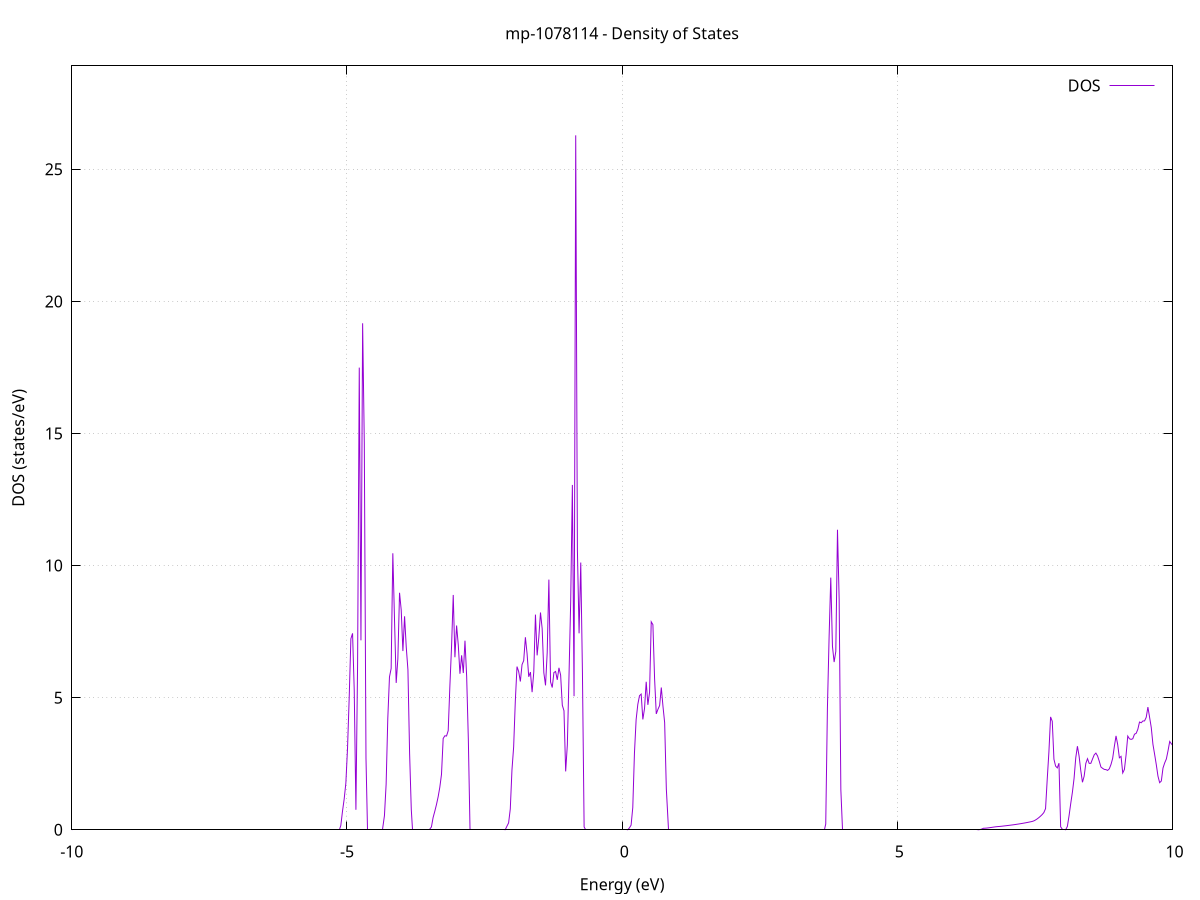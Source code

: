 set title 'mp-1078114 - Density of States'
set xlabel 'Energy (eV)'
set ylabel 'DOS (states/eV)'
set grid
set xrange [-10:10]
set yrange [0:28.915]
set xzeroaxis lt -1
set terminal png size 800,600
set output 'mp-1078114_dos_gnuplot.png'
plot '-' using 1:2 with lines title 'DOS'
-46.088300 0.000000
-46.057800 0.000000
-46.027300 0.000000
-45.996800 0.000000
-45.966300 0.000000
-45.935800 0.000000
-45.905300 0.000000
-45.874900 0.000000
-45.844400 0.000000
-45.813900 0.000000
-45.783400 0.000000
-45.752900 0.000000
-45.722400 0.000000
-45.691900 0.000000
-45.661400 0.000000
-45.631000 0.000000
-45.600500 0.000000
-45.570000 0.000000
-45.539500 0.000000
-45.509000 0.000000
-45.478500 0.000000
-45.448000 0.000000
-45.417500 0.000000
-45.387000 0.000000
-45.356600 0.000000
-45.326100 0.000000
-45.295600 0.000000
-45.265100 0.000000
-45.234600 0.000000
-45.204100 0.000000
-45.173600 0.000000
-45.143100 0.000000
-45.112600 0.000000
-45.082200 0.000000
-45.051700 0.000000
-45.021200 0.000000
-44.990700 0.000000
-44.960200 0.000000
-44.929700 0.000000
-44.899200 0.000000
-44.868700 0.000000
-44.838300 0.000000
-44.807800 0.000000
-44.777300 0.000000
-44.746800 0.000000
-44.716300 0.000000
-44.685800 0.000000
-44.655300 0.000000
-44.624800 0.000000
-44.594300 0.000000
-44.563900 0.000000
-44.533400 0.000000
-44.502900 0.000000
-44.472400 0.000000
-44.441900 0.000000
-44.411400 0.000000
-44.380900 0.000000
-44.350400 0.000000
-44.319900 0.000000
-44.289500 0.000000
-44.259000 0.000000
-44.228500 0.000000
-44.198000 0.000000
-44.167500 0.000000
-44.137000 0.000000
-44.106500 0.000000
-44.076000 0.000000
-44.045600 0.000000
-44.015100 0.000000
-43.984600 0.000000
-43.954100 0.000000
-43.923600 0.000000
-43.893100 0.000000
-43.862600 0.000000
-43.832100 0.000000
-43.801600 0.000000
-43.771200 0.000000
-43.740700 0.000000
-43.710200 0.000000
-43.679700 0.000000
-43.649200 0.000000
-43.618700 0.000000
-43.588200 0.000000
-43.557700 0.000000
-43.527200 0.000000
-43.496800 0.000000
-43.466300 0.000000
-43.435800 0.000000
-43.405300 0.000000
-43.374800 0.000000
-43.344300 0.000000
-43.313800 0.000000
-43.283300 0.000000
-43.252900 0.000000
-43.222400 0.000000
-43.191900 0.000000
-43.161400 0.000000
-43.130900 0.000000
-43.100400 0.000000
-43.069900 0.000000
-43.039400 0.000000
-43.008900 0.000000
-42.978500 0.000000
-42.948000 0.000000
-42.917500 0.000000
-42.887000 0.000000
-42.856500 0.000000
-42.826000 0.000000
-42.795500 0.000000
-42.765000 0.000000
-42.734500 0.000000
-42.704100 0.000000
-42.673600 0.000000
-42.643100 0.000000
-42.612600 0.000000
-42.582100 0.000000
-42.551600 0.000000
-42.521100 0.000000
-42.490600 0.000000
-42.460200 0.000000
-42.429700 0.000000
-42.399200 0.000000
-42.368700 0.000000
-42.338200 0.000000
-42.307700 0.000000
-42.277200 0.000000
-42.246700 0.000000
-42.216200 0.000000
-42.185800 0.000000
-42.155300 0.000000
-42.124800 0.000000
-42.094300 0.000000
-42.063800 0.000000
-42.033300 0.000000
-42.002800 0.000000
-41.972300 0.000000
-41.941900 0.000000
-41.911400 0.000000
-41.880900 0.000000
-41.850400 0.000000
-41.819900 0.000000
-41.789400 0.000000
-41.758900 0.000000
-41.728400 0.000000
-41.697900 0.000000
-41.667500 0.000000
-41.637000 0.000000
-41.606500 0.000000
-41.576000 0.000000
-41.545500 0.000000
-41.515000 0.000000
-41.484500 0.000000
-41.454000 0.000000
-41.423500 0.000000
-41.393100 0.000000
-41.362600 0.000000
-41.332100 0.000000
-41.301600 0.000000
-41.271100 0.000000
-41.240600 0.000000
-41.210100 0.000000
-41.179600 0.000000
-41.149200 0.000000
-41.118700 0.000000
-41.088200 0.000000
-41.057700 0.000000
-41.027200 0.000000
-40.996700 0.000000
-40.966200 0.000000
-40.935700 0.000000
-40.905200 0.000000
-40.874800 0.000000
-40.844300 0.000000
-40.813800 0.000000
-40.783300 0.000000
-40.752800 0.000000
-40.722300 0.000000
-40.691800 0.000000
-40.661300 0.000000
-40.630800 0.000000
-40.600400 0.000000
-40.569900 0.000000
-40.539400 0.000000
-40.508900 0.000000
-40.478400 0.000000
-40.447900 0.000000
-40.417400 0.000000
-40.386900 0.000000
-40.356500 0.000000
-40.326000 0.000000
-40.295500 0.000000
-40.265000 0.000000
-40.234500 0.000000
-40.204000 0.000000
-40.173500 0.000000
-40.143000 0.000000
-40.112500 0.000000
-40.082100 0.000000
-40.051600 0.000000
-40.021100 0.000000
-39.990600 0.000000
-39.960100 0.000000
-39.929600 0.000000
-39.899100 0.000000
-39.868600 0.000000
-39.838100 0.000000
-39.807700 0.000000
-39.777200 0.000000
-39.746700 0.000000
-39.716200 0.000000
-39.685700 0.000000
-39.655200 0.000000
-39.624700 0.000000
-39.594200 0.000000
-39.563800 0.000000
-39.533300 0.000000
-39.502800 0.000000
-39.472300 0.000000
-39.441800 0.000000
-39.411300 0.000000
-39.380800 0.000000
-39.350300 0.000000
-39.319800 0.000000
-39.289400 0.000000
-39.258900 0.000000
-39.228400 0.000000
-39.197900 0.000000
-39.167400 0.000000
-39.136900 0.000000
-39.106400 0.000000
-39.075900 0.000000
-39.045500 0.000000
-39.015000 0.000000
-38.984500 0.000000
-38.954000 0.000000
-38.923500 0.000000
-38.893000 0.000000
-38.862500 0.000000
-38.832000 0.000000
-38.801500 0.000000
-38.771100 0.000000
-38.740600 0.000000
-38.710100 0.000000
-38.679600 0.000000
-38.649100 0.000000
-38.618600 0.000000
-38.588100 0.000000
-38.557600 0.000000
-38.527100 0.000000
-38.496700 0.000000
-38.466200 0.000000
-38.435700 0.000000
-38.405200 0.000000
-38.374700 0.000000
-38.344200 0.000000
-38.313700 0.000000
-38.283200 0.000000
-38.252800 0.000000
-38.222300 0.000000
-38.191800 0.000000
-38.161300 0.000000
-38.130800 0.000000
-38.100300 0.000000
-38.069800 0.000000
-38.039300 0.000000
-38.008800 0.000000
-37.978400 0.000000
-37.947900 0.000000
-37.917400 0.000000
-37.886900 0.000000
-37.856400 0.000000
-37.825900 0.000000
-37.795400 0.000000
-37.764900 0.000000
-37.734400 0.000000
-37.704000 0.000000
-37.673500 0.000000
-37.643000 0.000000
-37.612500 0.000000
-37.582000 0.000000
-37.551500 0.000000
-37.521000 0.000000
-37.490500 0.000000
-37.460100 0.000000
-37.429600 0.000000
-37.399100 0.000000
-37.368600 0.000000
-37.338100 0.000000
-37.307600 0.000000
-37.277100 0.000000
-37.246600 0.000000
-37.216100 0.000000
-37.185700 0.000000
-37.155200 0.000000
-37.124700 0.000000
-37.094200 0.000000
-37.063700 0.000000
-37.033200 0.000000
-37.002700 0.000000
-36.972200 0.000000
-36.941700 0.000000
-36.911300 0.000000
-36.880800 0.000000
-36.850300 0.000000
-36.819800 0.000000
-36.789300 0.000000
-36.758800 0.000000
-36.728300 0.000000
-36.697800 0.000000
-36.667400 0.000000
-36.636900 0.000000
-36.606400 0.000000
-36.575900 0.000000
-36.545400 0.000000
-36.514900 0.000000
-36.484400 0.000000
-36.453900 0.000000
-36.423400 0.000000
-36.393000 0.000000
-36.362500 0.000000
-36.332000 0.000000
-36.301500 0.000000
-36.271000 0.000000
-36.240500 0.000000
-36.210000 0.000000
-36.179500 0.000000
-36.149000 0.000000
-36.118600 0.000000
-36.088100 0.000000
-36.057600 0.000000
-36.027100 0.000000
-35.996600 0.000000
-35.966100 0.000000
-35.935600 0.000000
-35.905100 0.000000
-35.874700 0.000000
-35.844200 0.000000
-35.813700 0.000000
-35.783200 0.000000
-35.752700 0.000000
-35.722200 0.000000
-35.691700 0.000000
-35.661200 0.000000
-35.630700 0.000000
-35.600300 0.000000
-35.569800 0.000000
-35.539300 0.000000
-35.508800 0.000000
-35.478300 0.000000
-35.447800 0.000000
-35.417300 0.000000
-35.386800 0.000000
-35.356400 0.000000
-35.325900 0.000000
-35.295400 0.000000
-35.264900 0.000000
-35.234400 0.000000
-35.203900 0.000000
-35.173400 0.000000
-35.142900 0.000000
-35.112400 0.000000
-35.082000 0.000000
-35.051500 0.000000
-35.021000 0.000000
-34.990500 0.000000
-34.960000 0.000000
-34.929500 0.000000
-34.899000 0.000000
-34.868500 0.000000
-34.838000 0.000000
-34.807600 0.000000
-34.777100 0.000000
-34.746600 0.000000
-34.716100 0.000000
-34.685600 0.000000
-34.655100 0.000000
-34.624600 0.000000
-34.594100 0.000000
-34.563700 0.000000
-34.533200 0.000000
-34.502700 0.000000
-34.472200 0.000000
-34.441700 0.000000
-34.411200 0.000000
-34.380700 0.000000
-34.350200 0.000000
-34.319700 0.000000
-34.289300 0.000000
-34.258800 0.000000
-34.228300 0.000000
-34.197800 0.000000
-34.167300 0.000000
-34.136800 0.000000
-34.106300 0.000000
-34.075800 0.000000
-34.045300 0.000000
-34.014900 0.000000
-33.984400 0.000000
-33.953900 0.000000
-33.923400 0.000000
-33.892900 0.000000
-33.862400 0.000000
-33.831900 0.000000
-33.801400 0.000000
-33.771000 0.000000
-33.740500 0.000000
-33.710000 0.000000
-33.679500 0.000000
-33.649000 0.000000
-33.618500 0.000000
-33.588000 0.000000
-33.557500 0.000000
-33.527000 0.000000
-33.496600 0.000000
-33.466100 0.000000
-33.435600 0.000000
-33.405100 0.000000
-33.374600 0.000000
-33.344100 0.000000
-33.313600 0.000000
-33.283100 0.000000
-33.252600 0.000000
-33.222200 0.000000
-33.191700 0.000000
-33.161200 0.000000
-33.130700 0.000000
-33.100200 0.000000
-33.069700 0.000000
-33.039200 0.000000
-33.008700 0.000000
-32.978300 0.000000
-32.947800 0.000000
-32.917300 0.000000
-32.886800 0.000000
-32.856300 0.000000
-32.825800 0.000000
-32.795300 0.000000
-32.764800 0.000000
-32.734300 0.000000
-32.703900 0.000000
-32.673400 0.000000
-32.642900 0.000000
-32.612400 0.000000
-32.581900 0.000000
-32.551400 0.000000
-32.520900 0.000000
-32.490400 0.000000
-32.460000 0.000000
-32.429500 0.000000
-32.399000 0.000000
-32.368500 0.000000
-32.338000 0.000000
-32.307500 0.000000
-32.277000 0.000000
-32.246500 0.000000
-32.216000 0.000000
-32.185600 0.000000
-32.155100 0.000000
-32.124600 0.000000
-32.094100 0.000000
-32.063600 0.000000
-32.033100 0.000000
-32.002600 0.000000
-31.972100 0.000000
-31.941600 0.000000
-31.911200 0.000000
-31.880700 0.000000
-31.850200 0.000000
-31.819700 0.000000
-31.789200 0.000000
-31.758700 0.000000
-31.728200 0.000000
-31.697700 0.000000
-31.667300 0.000000
-31.636800 0.000000
-31.606300 0.000000
-31.575800 0.000000
-31.545300 0.000000
-31.514800 0.000000
-31.484300 0.000000
-31.453800 0.000000
-31.423300 0.000000
-31.392900 0.000000
-31.362400 0.000000
-31.331900 0.000000
-31.301400 0.000000
-31.270900 0.000000
-31.240400 0.000000
-31.209900 0.000000
-31.179400 0.000000
-31.148900 0.000000
-31.118500 0.000000
-31.088000 0.000000
-31.057500 0.000000
-31.027000 0.000000
-30.996500 0.000000
-30.966000 0.000000
-30.935500 0.000000
-30.905000 0.000000
-30.874600 0.000000
-30.844100 0.000000
-30.813600 0.000000
-30.783100 0.000000
-30.752600 0.000000
-30.722100 0.000000
-30.691600 0.000000
-30.661100 0.000000
-30.630600 0.000000
-30.600200 0.000000
-30.569700 0.000000
-30.539200 0.000000
-30.508700 0.000000
-30.478200 0.000000
-30.447700 0.000000
-30.417200 0.000000
-30.386700 0.000000
-30.356200 0.000000
-30.325800 0.000000
-30.295300 0.000000
-30.264800 0.000000
-30.234300 0.000000
-30.203800 0.000000
-30.173300 0.000000
-30.142800 0.000000
-30.112300 0.000000
-30.081900 0.000000
-30.051400 0.000000
-30.020900 0.000000
-29.990400 0.000000
-29.959900 0.000000
-29.929400 0.000000
-29.898900 0.000000
-29.868400 0.000000
-29.837900 0.000000
-29.807500 0.000000
-29.777000 0.000000
-29.746500 0.000000
-29.716000 0.000000
-29.685500 0.000000
-29.655000 0.000000
-29.624500 0.000000
-29.594000 0.000000
-29.563500 0.000000
-29.533100 0.000000
-29.502600 0.000000
-29.472100 0.000000
-29.441600 0.000000
-29.411100 0.000000
-29.380600 0.000000
-29.350100 0.000000
-29.319600 0.000000
-29.289200 0.000000
-29.258700 0.000000
-29.228200 0.000000
-29.197700 0.000000
-29.167200 0.000000
-29.136700 0.000000
-29.106200 0.000000
-29.075700 0.000000
-29.045200 0.000000
-29.014800 0.000000
-28.984300 0.000000
-28.953800 0.000000
-28.923300 0.000000
-28.892800 0.000000
-28.862300 0.000000
-28.831800 0.000000
-28.801300 0.000000
-28.770900 0.000000
-28.740400 0.000000
-28.709900 0.000000
-28.679400 0.000000
-28.648900 0.000000
-28.618400 0.000000
-28.587900 0.000000
-28.557400 0.000000
-28.526900 0.000000
-28.496500 0.000000
-28.466000 0.000000
-28.435500 0.000000
-28.405000 0.000000
-28.374500 0.000000
-28.344000 0.000000
-28.313500 0.000000
-28.283000 0.000000
-28.252500 0.000000
-28.222100 0.000000
-28.191600 0.000000
-28.161100 0.000000
-28.130600 0.000000
-28.100100 0.000000
-28.069600 0.000000
-28.039100 0.000000
-28.008600 0.000000
-27.978200 0.000000
-27.947700 0.000000
-27.917200 0.000000
-27.886700 0.000000
-27.856200 0.000000
-27.825700 0.000000
-27.795200 0.000000
-27.764700 0.000000
-27.734200 0.000000
-27.703800 0.000000
-27.673300 0.000000
-27.642800 0.000000
-27.612300 0.000000
-27.581800 0.000000
-27.551300 0.000000
-27.520800 0.000000
-27.490300 0.000000
-27.459800 0.000000
-27.429400 0.000000
-27.398900 0.000000
-27.368400 0.000000
-27.337900 0.000000
-27.307400 0.000000
-27.276900 0.000000
-27.246400 0.000000
-27.215900 0.000000
-27.185500 0.000000
-27.155000 0.000000
-27.124500 0.000000
-27.094000 0.000000
-27.063500 0.000000
-27.033000 0.000000
-27.002500 0.000000
-26.972000 0.000000
-26.941500 0.000000
-26.911100 0.000000
-26.880600 0.000000
-26.850100 0.000000
-26.819600 0.000000
-26.789100 0.000000
-26.758600 0.000000
-26.728100 0.000000
-26.697600 0.000000
-26.667100 0.000000
-26.636700 0.000000
-26.606200 0.000000
-26.575700 0.000000
-26.545200 0.000000
-26.514700 0.000000
-26.484200 0.000000
-26.453700 0.000000
-26.423200 0.000000
-26.392800 0.000000
-26.362300 0.000000
-26.331800 0.000000
-26.301300 0.000000
-26.270800 0.000000
-26.240300 0.000000
-26.209800 0.000000
-26.179300 0.000000
-26.148800 0.000000
-26.118400 0.000000
-26.087900 0.000000
-26.057400 0.000000
-26.026900 0.000000
-25.996400 0.000000
-25.965900 0.000000
-25.935400 0.000000
-25.904900 0.000000
-25.874500 0.000000
-25.844000 0.000000
-25.813500 0.000000
-25.783000 0.000000
-25.752500 0.000000
-25.722000 0.000000
-25.691500 0.000000
-25.661000 0.000000
-25.630500 0.000000
-25.600100 0.000000
-25.569600 0.000000
-25.539100 0.000000
-25.508600 0.000000
-25.478100 0.000000
-25.447600 0.000000
-25.417100 0.000000
-25.386600 0.000000
-25.356100 0.000000
-25.325700 0.000000
-25.295200 0.000000
-25.264700 0.000000
-25.234200 0.000000
-25.203700 0.000000
-25.173200 0.000000
-25.142700 0.000000
-25.112200 0.000000
-25.081800 0.000000
-25.051300 0.000000
-25.020800 0.000000
-24.990300 0.000000
-24.959800 0.000000
-24.929300 0.000000
-24.898800 0.000000
-24.868300 0.000000
-24.837800 0.000000
-24.807400 0.000000
-24.776900 0.000000
-24.746400 0.000000
-24.715900 0.000000
-24.685400 0.000000
-24.654900 0.000000
-24.624400 0.000000
-24.593900 0.000000
-24.563400 0.000000
-24.533000 0.000000
-24.502500 0.000000
-24.472000 0.000000
-24.441500 0.000000
-24.411000 0.000000
-24.380500 0.000000
-24.350000 0.000000
-24.319500 0.000000
-24.289100 0.000000
-24.258600 0.000000
-24.228100 0.000000
-24.197600 0.000000
-24.167100 0.000000
-24.136600 0.000000
-24.106100 0.000000
-24.075600 0.000000
-24.045100 0.000000
-24.014700 0.000000
-23.984200 0.000000
-23.953700 0.000000
-23.923200 0.000000
-23.892700 0.000000
-23.862200 0.000000
-23.831700 0.000000
-23.801200 0.000000
-23.770700 0.000000
-23.740300 0.000000
-23.709800 0.000000
-23.679300 0.000000
-23.648800 0.000000
-23.618300 0.000000
-23.587800 0.000000
-23.557300 0.000000
-23.526800 0.000000
-23.496400 0.000000
-23.465900 0.000000
-23.435400 0.000000
-23.404900 0.000000
-23.374400 0.000000
-23.343900 0.000000
-23.313400 0.000000
-23.282900 0.000000
-23.252400 0.000000
-23.222000 0.000000
-23.191500 0.000000
-23.161000 0.000000
-23.130500 0.000000
-23.100000 0.000000
-23.069500 0.000000
-23.039000 0.000000
-23.008500 0.000000
-22.978000 0.000000
-22.947600 0.000000
-22.917100 0.000000
-22.886600 0.000000
-22.856100 0.000000
-22.825600 0.000000
-22.795100 0.000000
-22.764600 0.000000
-22.734100 0.000000
-22.703700 0.000000
-22.673200 0.000000
-22.642700 0.000000
-22.612200 0.000000
-22.581700 0.000000
-22.551200 0.000000
-22.520700 0.000000
-22.490200 0.000000
-22.459700 0.000000
-22.429300 0.000000
-22.398800 0.000000
-22.368300 0.000000
-22.337800 0.000000
-22.307300 0.000000
-22.276800 0.000000
-22.246300 0.000000
-22.215800 0.000000
-22.185400 0.000000
-22.154900 0.000000
-22.124400 0.000000
-22.093900 0.000000
-22.063400 0.000000
-22.032900 0.000000
-22.002400 0.000000
-21.971900 0.000000
-21.941400 0.000000
-21.911000 0.000000
-21.880500 0.000000
-21.850000 0.000000
-21.819500 0.000000
-21.789000 0.000000
-21.758500 0.000000
-21.728000 0.000000
-21.697500 0.000000
-21.667000 0.000000
-21.636600 0.000000
-21.606100 0.000000
-21.575600 0.000000
-21.545100 0.000000
-21.514600 0.000000
-21.484100 0.000000
-21.453600 0.000000
-21.423100 0.000000
-21.392700 0.000000
-21.362200 0.000000
-21.331700 0.000000
-21.301200 0.000000
-21.270700 0.000000
-21.240200 0.000000
-21.209700 0.000000
-21.179200 0.000000
-21.148700 0.000000
-21.118300 0.000000
-21.087800 0.000000
-21.057300 0.000000
-21.026800 0.000000
-20.996300 0.000000
-20.965800 0.000000
-20.935300 0.000000
-20.904800 0.000000
-20.874300 0.000000
-20.843900 0.000000
-20.813400 0.000000
-20.782900 0.000000
-20.752400 0.000000
-20.721900 0.000000
-20.691400 0.000000
-20.660900 0.000000
-20.630400 0.000000
-20.600000 0.000000
-20.569500 0.000000
-20.539000 0.000000
-20.508500 0.000000
-20.478000 0.000000
-20.447500 0.000000
-20.417000 0.000000
-20.386500 0.000000
-20.356000 0.000000
-20.325600 0.000000
-20.295100 0.000000
-20.264600 0.000000
-20.234100 0.000000
-20.203600 0.000000
-20.173100 0.000000
-20.142600 0.000000
-20.112100 0.000000
-20.081600 0.000000
-20.051200 0.000000
-20.020700 0.000000
-19.990200 0.000000
-19.959700 0.000000
-19.929200 0.000000
-19.898700 0.000000
-19.868200 0.000000
-19.837700 0.000000
-19.807300 0.000000
-19.776800 0.000000
-19.746300 0.000000
-19.715800 0.000000
-19.685300 0.000000
-19.654800 0.000000
-19.624300 0.000000
-19.593800 0.000000
-19.563300 0.000000
-19.532900 0.000000
-19.502400 0.000000
-19.471900 0.000000
-19.441400 0.000000
-19.410900 0.000000
-19.380400 0.000000
-19.349900 0.000000
-19.319400 0.000000
-19.289000 0.000000
-19.258500 0.000000
-19.228000 0.000000
-19.197500 0.000000
-19.167000 0.000000
-19.136500 0.000000
-19.106000 0.000000
-19.075500 0.000000
-19.045000 0.000000
-19.014600 0.000000
-18.984100 0.000000
-18.953600 0.000000
-18.923100 0.000000
-18.892600 0.000000
-18.862100 0.000000
-18.831600 0.000000
-18.801100 0.000000
-18.770600 0.000000
-18.740200 0.000000
-18.709700 0.000000
-18.679200 0.000000
-18.648700 0.000000
-18.618200 0.000000
-18.587700 0.000000
-18.557200 0.000000
-18.526700 0.000000
-18.496300 0.000000
-18.465800 0.000000
-18.435300 0.000000
-18.404800 0.000000
-18.374300 0.000000
-18.343800 0.000000
-18.313300 0.000000
-18.282800 0.000000
-18.252300 0.000000
-18.221900 0.000000
-18.191400 0.000000
-18.160900 0.000000
-18.130400 0.000000
-18.099900 0.000000
-18.069400 0.000000
-18.038900 0.000000
-18.008400 0.000000
-17.977900 0.000000
-17.947500 0.000000
-17.917000 0.000000
-17.886500 0.000000
-17.856000 0.000000
-17.825500 0.000000
-17.795000 0.000000
-17.764500 0.000000
-17.734000 0.000000
-17.703600 0.000000
-17.673100 0.000000
-17.642600 0.000000
-17.612100 0.000000
-17.581600 0.000000
-17.551100 0.000000
-17.520600 0.000000
-17.490100 0.000000
-17.459600 0.000000
-17.429200 0.000000
-17.398700 0.000000
-17.368200 0.000000
-17.337700 0.000000
-17.307200 0.000000
-17.276700 0.000000
-17.246200 0.000000
-17.215700 0.000000
-17.185200 0.000000
-17.154800 0.000000
-17.124300 0.000000
-17.093800 0.000000
-17.063300 0.000000
-17.032800 0.000000
-17.002300 0.000000
-16.971800 0.000000
-16.941300 0.000000
-16.910900 0.000000
-16.880400 0.000000
-16.849900 0.000000
-16.819400 0.000000
-16.788900 0.000000
-16.758400 0.000000
-16.727900 0.000000
-16.697400 0.000000
-16.666900 0.000000
-16.636500 0.000000
-16.606000 0.000000
-16.575500 0.000000
-16.545000 0.000000
-16.514500 0.000000
-16.484000 0.000000
-16.453500 0.000000
-16.423000 0.000000
-16.392500 0.000000
-16.362100 0.000000
-16.331600 0.000000
-16.301100 0.000000
-16.270600 0.000000
-16.240100 0.000000
-16.209600 0.000000
-16.179100 0.000000
-16.148600 0.000000
-16.118200 0.000000
-16.087700 0.000000
-16.057200 0.000000
-16.026700 0.000000
-15.996200 0.000000
-15.965700 0.000000
-15.935200 0.000000
-15.904700 0.000000
-15.874200 0.000000
-15.843800 0.000000
-15.813300 0.000000
-15.782800 0.000000
-15.752300 0.000000
-15.721800 0.000000
-15.691300 0.000000
-15.660800 0.000000
-15.630300 0.000000
-15.599900 0.000000
-15.569400 0.000000
-15.538900 0.000000
-15.508400 0.000000
-15.477900 0.000000
-15.447400 0.000000
-15.416900 0.000000
-15.386400 0.000000
-15.355900 0.000000
-15.325500 0.000000
-15.295000 0.000000
-15.264500 0.000000
-15.234000 0.000000
-15.203500 0.000000
-15.173000 0.000000
-15.142500 0.000000
-15.112000 0.000000
-15.081500 0.000000
-15.051100 0.000000
-15.020600 0.000000
-14.990100 0.554500
-14.959600 1.140200
-14.929100 1.699900
-14.898600 2.351300
-14.868100 3.426600
-14.837600 4.971700
-14.807200 7.724900
-14.776700 9.474600
-14.746200 0.000000
-14.715700 0.000000
-14.685200 0.000000
-14.654700 0.000000
-14.624200 0.000000
-14.593700 0.000000
-14.563200 0.000000
-14.532800 0.000000
-14.502300 0.000000
-14.471800 0.000000
-14.441300 0.000000
-14.410800 0.000000
-14.380300 0.000000
-14.349800 0.000000
-14.319300 0.000000
-14.288800 0.000000
-14.258400 0.000000
-14.227900 0.000000
-14.197400 0.000000
-14.166900 0.000000
-14.136400 29.238600
-14.105900 30.171200
-14.075400 8.237000
-14.044900 4.374400
-14.014500 18.171200
-13.984000 5.508000
-13.953500 12.403300
-13.923000 14.448500
-13.892500 23.027500
-13.862000 17.537600
-13.831500 0.000000
-13.801000 0.000000
-13.770500 0.000000
-13.740100 0.000000
-13.709600 0.000000
-13.679100 0.000000
-13.648600 0.000000
-13.618100 0.000000
-13.587600 0.000000
-13.557100 0.000000
-13.526600 0.000000
-13.496100 0.000000
-13.465700 0.000000
-13.435200 0.000000
-13.404700 0.000000
-13.374200 0.000000
-13.343700 0.000000
-13.313200 0.000000
-13.282700 0.000000
-13.252200 0.000000
-13.221800 0.000000
-13.191300 0.000000
-13.160800 0.000000
-13.130300 0.000000
-13.099800 0.000000
-13.069300 0.000000
-13.038800 0.000000
-13.008300 0.000000
-12.977800 0.000000
-12.947400 0.000000
-12.916900 0.000000
-12.886400 0.000000
-12.855900 0.000000
-12.825400 0.000000
-12.794900 0.000000
-12.764400 0.000000
-12.733900 0.000000
-12.703500 0.000000
-12.673000 0.000000
-12.642500 0.000000
-12.612000 0.000000
-12.581500 0.000000
-12.551000 0.000000
-12.520500 0.000000
-12.490000 0.000000
-12.459500 0.000000
-12.429100 0.000000
-12.398600 0.000000
-12.368100 0.000000
-12.337600 0.000000
-12.307100 0.000000
-12.276600 0.000000
-12.246100 0.000000
-12.215600 0.000000
-12.185100 0.000000
-12.154700 0.000000
-12.124200 0.000000
-12.093700 0.000000
-12.063200 0.000000
-12.032700 0.000000
-12.002200 0.000000
-11.971700 0.000000
-11.941200 0.000000
-11.910800 0.000000
-11.880300 0.000000
-11.849800 0.000000
-11.819300 0.000000
-11.788800 0.000000
-11.758300 0.000000
-11.727800 0.000000
-11.697300 0.000000
-11.666800 0.000000
-11.636400 0.000000
-11.605900 0.000000
-11.575400 0.000000
-11.544900 0.000000
-11.514400 0.000000
-11.483900 0.000000
-11.453400 0.000000
-11.422900 0.000000
-11.392400 0.000000
-11.362000 0.000000
-11.331500 0.000000
-11.301000 0.000000
-11.270500 0.000000
-11.240000 0.000000
-11.209500 0.000000
-11.179000 0.000000
-11.148500 0.000000
-11.118100 0.000000
-11.087600 0.000000
-11.057100 0.000000
-11.026600 0.000000
-10.996100 0.000000
-10.965600 0.000000
-10.935100 0.000000
-10.904600 0.000000
-10.874100 0.000000
-10.843700 0.000000
-10.813200 0.000000
-10.782700 0.000000
-10.752200 0.000000
-10.721700 0.000000
-10.691200 0.000000
-10.660700 0.000000
-10.630200 0.000000
-10.599700 0.000000
-10.569300 0.000000
-10.538800 0.000000
-10.508300 0.000000
-10.477800 0.000000
-10.447300 0.000000
-10.416800 0.000000
-10.386300 0.000000
-10.355800 0.000000
-10.325400 0.000000
-10.294900 0.000000
-10.264400 0.000000
-10.233900 0.000000
-10.203400 0.000000
-10.172900 0.000000
-10.142400 0.000000
-10.111900 0.000000
-10.081400 0.000000
-10.051000 0.000000
-10.020500 0.000000
-9.990000 0.000000
-9.959500 0.000000
-9.929000 0.000000
-9.898500 0.000000
-9.868000 0.000000
-9.837500 0.000000
-9.807000 0.000000
-9.776600 0.000000
-9.746100 0.000000
-9.715600 0.000000
-9.685100 0.000000
-9.654600 0.000000
-9.624100 0.000000
-9.593600 0.000000
-9.563100 0.000000
-9.532700 0.000000
-9.502200 0.000000
-9.471700 0.000000
-9.441200 0.000000
-9.410700 0.000000
-9.380200 0.000000
-9.349700 0.000000
-9.319200 0.000000
-9.288700 0.000000
-9.258300 0.000000
-9.227800 0.000000
-9.197300 0.000000
-9.166800 0.000000
-9.136300 0.000000
-9.105800 0.000000
-9.075300 0.000000
-9.044800 0.000000
-9.014400 0.000000
-8.983900 0.000000
-8.953400 0.000000
-8.922900 0.000000
-8.892400 0.000000
-8.861900 0.000000
-8.831400 0.000000
-8.800900 0.000000
-8.770400 0.000000
-8.740000 0.000000
-8.709500 0.000000
-8.679000 0.000000
-8.648500 0.000000
-8.618000 0.000000
-8.587500 0.000000
-8.557000 0.000000
-8.526500 0.000000
-8.496000 0.000000
-8.465600 0.000000
-8.435100 0.000000
-8.404600 0.000000
-8.374100 0.000000
-8.343600 0.000000
-8.313100 0.000000
-8.282600 0.000000
-8.252100 0.000000
-8.221700 0.000000
-8.191200 0.000000
-8.160700 0.000000
-8.130200 0.000000
-8.099700 0.000000
-8.069200 0.000000
-8.038700 0.000000
-8.008200 0.000000
-7.977700 0.000000
-7.947300 0.000000
-7.916800 0.000000
-7.886300 0.000000
-7.855800 0.000000
-7.825300 0.000000
-7.794800 0.000000
-7.764300 0.000000
-7.733800 0.000000
-7.703300 0.000000
-7.672900 0.000000
-7.642400 0.000000
-7.611900 0.000000
-7.581400 0.000000
-7.550900 0.000000
-7.520400 0.000000
-7.489900 0.000000
-7.459400 0.000000
-7.429000 0.000000
-7.398500 0.000000
-7.368000 0.000000
-7.337500 0.000000
-7.307000 0.000000
-7.276500 0.000000
-7.246000 0.000000
-7.215500 0.000000
-7.185000 0.000000
-7.154600 0.000000
-7.124100 0.000000
-7.093600 0.000000
-7.063100 0.000000
-7.032600 0.000000
-7.002100 0.000000
-6.971600 0.000000
-6.941100 0.000000
-6.910600 0.000000
-6.880200 0.000000
-6.849700 0.000000
-6.819200 0.000000
-6.788700 0.000000
-6.758200 0.000000
-6.727700 0.000000
-6.697200 0.000000
-6.666700 0.000000
-6.636300 0.000000
-6.605800 0.000000
-6.575300 0.000000
-6.544800 0.000000
-6.514300 0.000000
-6.483800 0.000000
-6.453300 0.000000
-6.422800 0.000000
-6.392300 0.000000
-6.361900 0.000000
-6.331400 0.000000
-6.300900 0.000000
-6.270400 0.000000
-6.239900 0.000000
-6.209400 0.000000
-6.178900 0.000000
-6.148400 0.000000
-6.118000 0.000000
-6.087500 0.000000
-6.057000 0.000000
-6.026500 0.000000
-5.996000 0.000000
-5.965500 0.000000
-5.935000 0.000000
-5.904500 0.000000
-5.874000 0.000000
-5.843600 0.000000
-5.813100 0.000000
-5.782600 0.000000
-5.752100 0.000000
-5.721600 0.000000
-5.691100 0.000000
-5.660600 0.000000
-5.630100 0.000000
-5.599600 0.000000
-5.569200 0.000000
-5.538700 0.000000
-5.508200 0.000000
-5.477700 0.000000
-5.447200 0.000000
-5.416700 0.000000
-5.386200 0.000000
-5.355700 0.000000
-5.325300 0.000000
-5.294800 0.000000
-5.264300 0.000000
-5.233800 0.000000
-5.203300 0.000000
-5.172800 0.000000
-5.142300 0.000000
-5.111800 0.165200
-5.081300 0.700200
-5.050900 1.161200
-5.020400 1.762000
-4.989900 3.080800
-4.959400 5.001200
-4.928900 7.229900
-4.898400 7.435300
-4.867900 5.277400
-4.837400 0.757600
-4.806900 6.299700
-4.776500 17.494200
-4.746000 7.171300
-4.715500 19.171400
-4.685000 14.636900
-4.654500 2.717700
-4.624000 0.000000
-4.593500 0.000000
-4.563000 0.000000
-4.532600 0.000000
-4.502100 0.000000
-4.471600 0.000000
-4.441100 0.000000
-4.410600 0.000000
-4.380100 0.000000
-4.349600 0.000000
-4.319100 0.534300
-4.288600 1.721500
-4.258200 4.211700
-4.227700 5.784200
-4.197200 6.105200
-4.166700 10.465900
-4.136200 7.957600
-4.105700 5.558400
-4.075200 6.477300
-4.044700 8.970600
-4.014200 8.318500
-3.983800 6.766100
-3.953300 8.080100
-3.922800 6.913800
-3.892300 6.052600
-3.861800 2.886000
-3.831300 0.764800
-3.800800 0.000000
-3.770300 0.000000
-3.739900 0.000000
-3.709400 0.000000
-3.678900 0.000000
-3.648400 0.000000
-3.617900 0.000000
-3.587400 0.000000
-3.556900 0.000000
-3.526400 0.000000
-3.495900 0.000000
-3.465500 0.107800
-3.435000 0.461300
-3.404500 0.697500
-3.374000 0.952100
-3.343500 1.245400
-3.313000 1.608600
-3.282500 2.096500
-3.252000 3.454800
-3.221500 3.557500
-3.191100 3.549100
-3.160600 3.750600
-3.130100 5.438100
-3.099600 6.939200
-3.069100 8.889700
-3.038600 6.529700
-3.008100 7.731000
-2.977600 6.999900
-2.947200 5.904700
-2.916700 6.603900
-2.886200 5.932800
-2.855700 7.158300
-2.825200 5.804000
-2.794700 3.420300
-2.764200 0.014400
-2.733700 0.000000
-2.703200 0.000000
-2.672800 0.000000
-2.642300 0.000000
-2.611800 0.000000
-2.581300 0.000000
-2.550800 0.000000
-2.520300 0.000000
-2.489800 0.000000
-2.459300 0.000000
-2.428900 0.000000
-2.398400 0.000000
-2.367900 0.000000
-2.337400 0.000000
-2.306900 0.000000
-2.276400 0.000000
-2.245900 0.000000
-2.215400 0.000000
-2.184900 0.000000
-2.154500 0.000000
-2.124000 0.003400
-2.093500 0.134300
-2.063000 0.261400
-2.032500 0.787800
-2.002000 2.265800
-1.971500 3.133600
-1.941000 4.876200
-1.910500 6.176700
-1.880100 5.989100
-1.849600 5.612600
-1.819100 6.251700
-1.788600 6.403900
-1.758100 7.287500
-1.727600 6.668400
-1.697100 5.791200
-1.666600 5.968900
-1.636200 5.208200
-1.605700 5.967700
-1.575200 8.145200
-1.544700 6.601700
-1.514200 7.280400
-1.483700 8.224900
-1.453200 7.613800
-1.422700 5.941300
-1.392200 5.465600
-1.361800 6.704200
-1.331300 9.469300
-1.300800 5.595600
-1.270300 5.384400
-1.239800 5.952100
-1.209300 5.991800
-1.178800 5.675500
-1.148300 6.130100
-1.117800 5.854800
-1.087400 4.716500
-1.056900 4.505300
-1.026400 2.209200
-0.995900 3.212000
-0.965400 5.845900
-0.934900 8.630600
-0.904400 13.051400
-0.873900 5.055600
-0.843500 26.286800
-0.813000 10.594500
-0.782500 7.436600
-0.752000 10.115100
-0.721500 5.949500
-0.691000 0.108300
-0.660500 0.000000
-0.630000 0.000000
-0.599500 0.000000
-0.569100 0.000000
-0.538600 0.000000
-0.508100 0.000000
-0.477600 0.000000
-0.447100 0.000000
-0.416600 0.000000
-0.386100 0.000000
-0.355600 0.000000
-0.325100 0.000000
-0.294700 0.000000
-0.264200 0.000000
-0.233700 0.000000
-0.203200 0.000000
-0.172700 0.000000
-0.142200 0.000000
-0.111700 0.000000
-0.081200 0.000000
-0.050800 0.000000
-0.020300 0.000000
0.010200 0.000000
0.040700 0.000000
0.071200 0.000000
0.101700 0.001300
0.132200 0.072000
0.162700 0.176400
0.193200 0.840200
0.223600 2.903100
0.254100 4.170300
0.284600 4.744900
0.315100 5.073600
0.345600 5.135900
0.376100 4.176600
0.406600 4.589800
0.437100 5.603300
0.467500 4.728600
0.498000 5.201500
0.528500 7.872400
0.559000 7.764200
0.589500 5.715800
0.620000 4.385600
0.650500 4.560400
0.681000 4.702600
0.711500 5.386100
0.741900 4.671600
0.772400 4.056900
0.802900 1.550300
0.833400 0.000000
0.863900 0.000000
0.894400 0.000000
0.924900 0.000000
0.955400 0.000000
0.985900 0.000000
1.016300 0.000000
1.046800 0.000000
1.077300 0.000000
1.107800 0.000000
1.138300 0.000000
1.168800 0.000000
1.199300 0.000000
1.229800 0.000000
1.260200 0.000000
1.290700 0.000000
1.321200 0.000000
1.351700 0.000000
1.382200 0.000000
1.412700 0.000000
1.443200 0.000000
1.473700 0.000000
1.504200 0.000000
1.534600 0.000000
1.565100 0.000000
1.595600 0.000000
1.626100 0.000000
1.656600 0.000000
1.687100 0.000000
1.717600 0.000000
1.748100 0.000000
1.778600 0.000000
1.809000 0.000000
1.839500 0.000000
1.870000 0.000000
1.900500 0.000000
1.931000 0.000000
1.961500 0.000000
1.992000 0.000000
2.022500 0.000000
2.052900 0.000000
2.083400 0.000000
2.113900 0.000000
2.144400 0.000000
2.174900 0.000000
2.205400 0.000000
2.235900 0.000000
2.266400 0.000000
2.296900 0.000000
2.327300 0.000000
2.357800 0.000000
2.388300 0.000000
2.418800 0.000000
2.449300 0.000000
2.479800 0.000000
2.510300 0.000000
2.540800 0.000000
2.571300 0.000000
2.601700 0.000000
2.632200 0.000000
2.662700 0.000000
2.693200 0.000000
2.723700 0.000000
2.754200 0.000000
2.784700 0.000000
2.815200 0.000000
2.845600 0.000000
2.876100 0.000000
2.906600 0.000000
2.937100 0.000000
2.967600 0.000000
2.998100 0.000000
3.028600 0.000000
3.059100 0.000000
3.089600 0.000000
3.120000 0.000000
3.150500 0.000000
3.181000 0.000000
3.211500 0.000000
3.242000 0.000000
3.272500 0.000000
3.303000 0.000000
3.333500 0.000000
3.364000 0.000000
3.394400 0.000000
3.424900 0.000000
3.455400 0.000000
3.485900 0.000000
3.516400 0.000000
3.546900 0.000000
3.577400 0.000000
3.607900 0.000000
3.638300 0.000000
3.668800 0.000000
3.699300 0.218600
3.729800 4.604300
3.760300 7.282900
3.790800 9.544900
3.821300 6.946100
3.851800 6.347600
3.882300 6.750600
3.912700 11.355700
3.943200 8.718500
3.973700 1.523800
4.004200 0.000000
4.034700 0.000000
4.065200 0.000000
4.095700 0.000000
4.126200 0.000000
4.156600 0.000000
4.187100 0.000000
4.217600 0.000000
4.248100 0.000000
4.278600 0.000000
4.309100 0.000000
4.339600 0.000000
4.370100 0.000000
4.400600 0.000000
4.431000 0.000000
4.461500 0.000000
4.492000 0.000000
4.522500 0.000000
4.553000 0.000000
4.583500 0.000000
4.614000 0.000000
4.644500 0.000000
4.675000 0.000000
4.705400 0.000000
4.735900 0.000000
4.766400 0.000000
4.796900 0.000000
4.827400 0.000000
4.857900 0.000000
4.888400 0.000000
4.918900 0.000000
4.949300 0.000000
4.979800 0.000000
5.010300 0.000000
5.040800 0.000000
5.071300 0.000000
5.101800 0.000000
5.132300 0.000000
5.162800 0.000000
5.193300 0.000000
5.223700 0.000000
5.254200 0.000000
5.284700 0.000000
5.315200 0.000000
5.345700 0.000000
5.376200 0.000000
5.406700 0.000000
5.437200 0.000000
5.467700 0.000000
5.498100 0.000000
5.528600 0.000000
5.559100 0.000000
5.589600 0.000000
5.620100 0.000000
5.650600 0.000000
5.681100 0.000000
5.711600 0.000000
5.742000 0.000000
5.772500 0.000000
5.803000 0.000000
5.833500 0.000000
5.864000 0.000000
5.894500 0.000000
5.925000 0.000000
5.955500 0.000000
5.986000 0.000000
6.016400 0.000000
6.046900 0.000000
6.077400 0.000000
6.107900 0.000000
6.138400 0.000000
6.168900 0.000000
6.199400 0.000000
6.229900 0.000000
6.260400 0.000000
6.290800 0.000000
6.321300 0.000000
6.351800 0.000000
6.382300 0.000000
6.412800 0.000000
6.443300 0.000000
6.473800 0.000600
6.504300 0.009100
6.534700 0.027800
6.565200 0.056700
6.595700 0.059600
6.626200 0.065100
6.656700 0.073500
6.687200 0.082400
6.717700 0.091700
6.748200 0.101300
6.778700 0.110500
6.809100 0.117800
6.839600 0.123400
6.870100 0.128600
6.900600 0.135500
6.931100 0.142900
6.961600 0.150400
6.992100 0.158100
7.022600 0.165800
7.053000 0.173800
7.083500 0.181800
7.114000 0.190200
7.144500 0.199600
7.175000 0.209200
7.205500 0.219100
7.236000 0.229400
7.266500 0.240100
7.297000 0.251300
7.327400 0.263000
7.357900 0.275300
7.388400 0.288000
7.418900 0.301000
7.449400 0.314800
7.479900 0.336400
7.510400 0.369900
7.540900 0.411200
7.571400 0.460300
7.601800 0.515500
7.632300 0.576900
7.662800 0.653200
7.693300 0.800800
7.723800 1.913800
7.754300 2.944700
7.784800 4.272200
7.815300 4.106700
7.845700 2.669400
7.876200 2.410500
7.906700 2.342700
7.937200 2.520000
7.967700 0.113400
7.998200 0.000000
8.028700 0.000000
8.059200 0.001400
8.089700 0.127500
8.120100 0.527300
8.150600 0.989500
8.181100 1.417800
8.211600 1.946200
8.242100 2.723800
8.272600 3.164100
8.303100 2.782900
8.333600 2.235400
8.364100 1.798300
8.394500 2.026400
8.425000 2.513700
8.455500 2.690300
8.486000 2.513600
8.516500 2.515000
8.547000 2.680200
8.577500 2.836300
8.608000 2.902200
8.638400 2.794400
8.668900 2.598100
8.699400 2.377000
8.729900 2.325700
8.760400 2.285900
8.790900 2.276500
8.821400 2.248000
8.851900 2.308000
8.882400 2.471900
8.912800 2.702800
8.943300 3.153200
8.973800 3.553900
9.004300 3.223400
9.034800 2.724700
9.065300 2.777500
9.095800 2.150700
9.126300 2.282200
9.156800 2.840300
9.187200 3.547500
9.217700 3.444400
9.248200 3.421000
9.278700 3.446100
9.309200 3.617700
9.339700 3.650000
9.370200 3.803300
9.400700 4.078600
9.431100 4.050800
9.461600 4.117200
9.492100 4.121300
9.522600 4.255900
9.553100 4.643900
9.583600 4.260600
9.614100 3.872800
9.644600 3.234800
9.675100 2.857100
9.705500 2.465700
9.736000 2.030400
9.766500 1.782800
9.797000 1.846300
9.827500 2.337600
9.858000 2.530900
9.888500 2.679900
9.919000 2.993600
9.949500 3.342900
9.979900 3.253500
10.010400 3.182300
10.040900 3.247000
10.071400 3.524300
10.101900 3.885600
10.132400 3.540600
10.162900 3.700100
10.193400 3.900400
10.223800 3.863600
10.254300 3.688500
10.284800 3.140000
10.315300 2.887900
10.345800 2.942100
10.376300 2.852600
10.406800 2.817000
10.437300 2.881700
10.467800 2.992000
10.498200 3.021900
10.528700 2.734800
10.559200 2.659800
10.589700 2.881500
10.620200 2.798000
10.650700 2.234800
10.681200 2.006800
10.711700 2.174600
10.742100 2.431900
10.772600 2.672600
10.803100 2.756100
10.833600 3.332500
10.864100 3.236000
10.894600 4.193800
10.925100 4.266600
10.955600 3.859400
10.986100 3.894600
11.016500 4.037600
11.047000 4.366100
11.077500 4.296900
11.108000 3.898300
11.138500 3.638700
11.169000 3.356500
11.199500 2.938500
11.230000 3.040100
11.260500 3.344500
11.290900 3.838700
11.321400 3.901600
11.351900 3.579900
11.382400 3.158300
11.412900 2.844400
11.443400 2.696700
11.473900 2.758500
11.504400 2.700100
11.534800 3.026400
11.565300 3.235600
11.595800 3.359500
11.626300 3.352800
11.656800 2.859700
11.687300 2.309400
11.717800 1.625600
11.748300 1.105300
11.778800 0.853600
11.809200 0.676200
11.839700 0.551200
11.870200 0.286500
11.900700 0.095200
11.931200 0.034900
11.961700 0.013600
11.992200 0.004100
12.022700 0.000300
12.053200 0.000000
12.083600 0.000000
12.114100 0.000000
12.144600 0.000000
12.175100 0.000000
12.205600 0.000000
12.236100 0.000000
12.266600 0.000000
12.297100 0.000000
12.327500 0.000000
12.358000 0.000000
12.388500 0.000000
12.419000 0.000000
12.449500 0.000000
12.480000 0.000000
12.510500 0.000000
12.541000 0.000000
12.571500 0.000000
12.601900 0.000000
12.632400 0.000000
12.662900 0.000000
12.693400 0.000000
12.723900 0.000000
12.754400 0.000000
12.784900 0.000000
12.815400 0.000000
12.845900 0.000000
12.876300 0.000000
12.906800 0.000000
12.937300 0.000000
12.967800 0.000000
12.998300 0.000000
13.028800 0.000000
13.059300 0.000000
13.089800 0.000000
13.120200 0.000000
13.150700 0.000000
13.181200 0.000000
13.211700 0.000000
13.242200 0.000000
13.272700 0.000000
13.303200 0.000000
13.333700 0.000000
13.364200 0.000000
13.394600 0.000000
13.425100 0.000000
13.455600 0.000000
13.486100 0.000000
13.516600 0.000000
13.547100 0.000000
13.577600 0.000000
13.608100 0.000000
13.638500 0.000000
13.669000 0.000000
13.699500 0.000000
13.730000 0.000000
13.760500 0.000000
13.791000 0.000000
13.821500 0.000000
13.852000 0.000000
13.882500 0.000000
13.912900 0.000000
13.943400 0.000000
13.973900 0.000000
14.004400 0.000000
14.034900 0.000000
14.065400 0.000000
14.095900 0.000000
14.126400 0.000000
14.156900 0.000000
14.187300 0.000000
14.217800 0.000000
14.248300 0.000000
14.278800 0.000000
14.309300 0.000000
14.339800 0.000000
14.370300 0.000000
14.400800 0.000000
14.431200 0.000000
14.461700 0.000000
14.492200 0.000000
14.522700 0.000000
14.553200 0.000000
14.583700 0.000000
14.614200 0.000000
14.644700 0.000000
14.675200 0.000000
14.705600 0.000000
14.736100 0.000000
14.766600 0.000000
14.797100 0.000000
14.827600 0.000000
14.858100 0.000000
14.888600 0.000000
e
